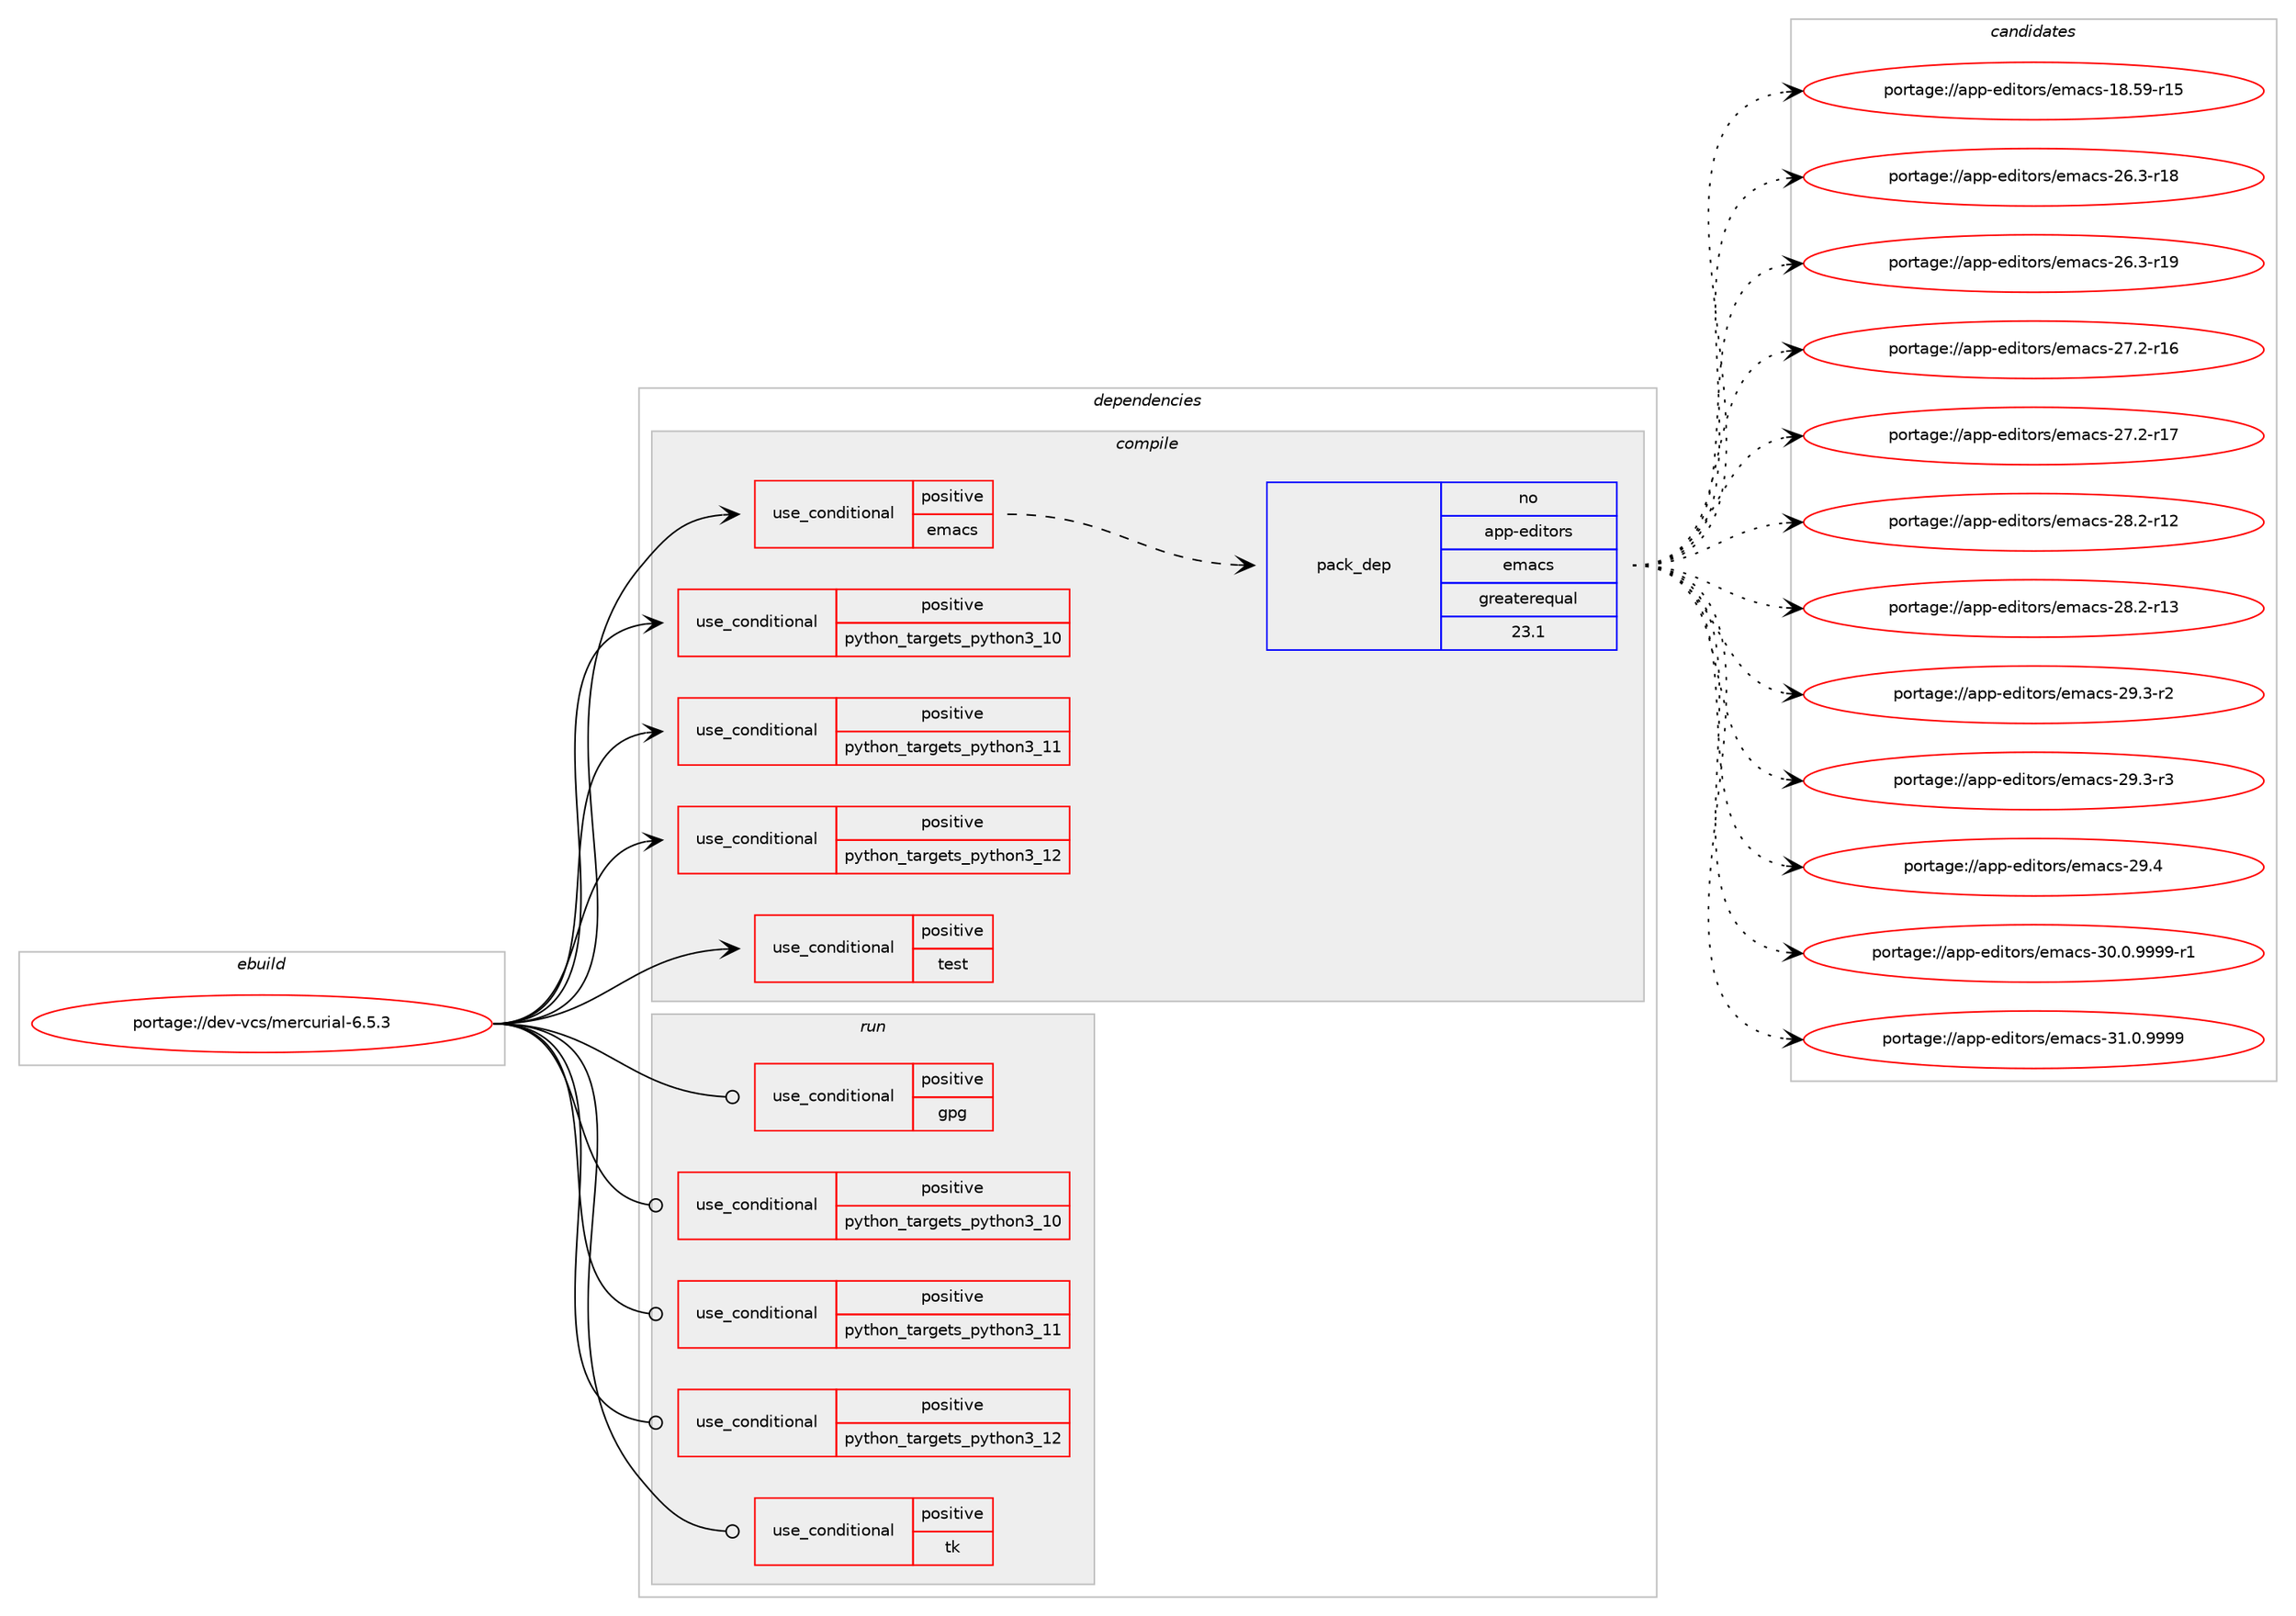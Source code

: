 digraph prolog {

# *************
# Graph options
# *************

newrank=true;
concentrate=true;
compound=true;
graph [rankdir=LR,fontname=Helvetica,fontsize=10,ranksep=1.5];#, ranksep=2.5, nodesep=0.2];
edge  [arrowhead=vee];
node  [fontname=Helvetica,fontsize=10];

# **********
# The ebuild
# **********

subgraph cluster_leftcol {
color=gray;
rank=same;
label=<<i>ebuild</i>>;
id [label="portage://dev-vcs/mercurial-6.5.3", color=red, width=4, href="../dev-vcs/mercurial-6.5.3.svg"];
}

# ****************
# The dependencies
# ****************

subgraph cluster_midcol {
color=gray;
label=<<i>dependencies</i>>;
subgraph cluster_compile {
fillcolor="#eeeeee";
style=filled;
label=<<i>compile</i>>;
subgraph cond61125 {
dependency113534 [label=<<TABLE BORDER="0" CELLBORDER="1" CELLSPACING="0" CELLPADDING="4"><TR><TD ROWSPAN="3" CELLPADDING="10">use_conditional</TD></TR><TR><TD>positive</TD></TR><TR><TD>emacs</TD></TR></TABLE>>, shape=none, color=red];
subgraph pack50965 {
dependency113535 [label=<<TABLE BORDER="0" CELLBORDER="1" CELLSPACING="0" CELLPADDING="4" WIDTH="220"><TR><TD ROWSPAN="6" CELLPADDING="30">pack_dep</TD></TR><TR><TD WIDTH="110">no</TD></TR><TR><TD>app-editors</TD></TR><TR><TD>emacs</TD></TR><TR><TD>greaterequal</TD></TR><TR><TD>23.1</TD></TR></TABLE>>, shape=none, color=blue];
}
dependency113534:e -> dependency113535:w [weight=20,style="dashed",arrowhead="vee"];
}
id:e -> dependency113534:w [weight=20,style="solid",arrowhead="vee"];
subgraph cond61126 {
dependency113536 [label=<<TABLE BORDER="0" CELLBORDER="1" CELLSPACING="0" CELLPADDING="4"><TR><TD ROWSPAN="3" CELLPADDING="10">use_conditional</TD></TR><TR><TD>positive</TD></TR><TR><TD>python_targets_python3_10</TD></TR></TABLE>>, shape=none, color=red];
# *** BEGIN UNKNOWN DEPENDENCY TYPE (TODO) ***
# dependency113536 -> package_dependency(portage://dev-vcs/mercurial-6.5.3,install,no,dev-lang,python,none,[,,],[slot(3.10)],[use(enable(threads),positive)])
# *** END UNKNOWN DEPENDENCY TYPE (TODO) ***

}
id:e -> dependency113536:w [weight=20,style="solid",arrowhead="vee"];
subgraph cond61127 {
dependency113537 [label=<<TABLE BORDER="0" CELLBORDER="1" CELLSPACING="0" CELLPADDING="4"><TR><TD ROWSPAN="3" CELLPADDING="10">use_conditional</TD></TR><TR><TD>positive</TD></TR><TR><TD>python_targets_python3_11</TD></TR></TABLE>>, shape=none, color=red];
# *** BEGIN UNKNOWN DEPENDENCY TYPE (TODO) ***
# dependency113537 -> package_dependency(portage://dev-vcs/mercurial-6.5.3,install,no,dev-lang,python,none,[,,],[slot(3.11)],[use(enable(threads),positive)])
# *** END UNKNOWN DEPENDENCY TYPE (TODO) ***

}
id:e -> dependency113537:w [weight=20,style="solid",arrowhead="vee"];
subgraph cond61128 {
dependency113538 [label=<<TABLE BORDER="0" CELLBORDER="1" CELLSPACING="0" CELLPADDING="4"><TR><TD ROWSPAN="3" CELLPADDING="10">use_conditional</TD></TR><TR><TD>positive</TD></TR><TR><TD>python_targets_python3_12</TD></TR></TABLE>>, shape=none, color=red];
# *** BEGIN UNKNOWN DEPENDENCY TYPE (TODO) ***
# dependency113538 -> package_dependency(portage://dev-vcs/mercurial-6.5.3,install,no,dev-lang,python,none,[,,],[slot(3.12)],[use(enable(threads),positive)])
# *** END UNKNOWN DEPENDENCY TYPE (TODO) ***

}
id:e -> dependency113538:w [weight=20,style="solid",arrowhead="vee"];
subgraph cond61129 {
dependency113539 [label=<<TABLE BORDER="0" CELLBORDER="1" CELLSPACING="0" CELLPADDING="4"><TR><TD ROWSPAN="3" CELLPADDING="10">use_conditional</TD></TR><TR><TD>positive</TD></TR><TR><TD>test</TD></TR></TABLE>>, shape=none, color=red];
# *** BEGIN UNKNOWN DEPENDENCY TYPE (TODO) ***
# dependency113539 -> package_dependency(portage://dev-vcs/mercurial-6.5.3,install,no,app-arch,unzip,none,[,,],[],[])
# *** END UNKNOWN DEPENDENCY TYPE (TODO) ***

# *** BEGIN UNKNOWN DEPENDENCY TYPE (TODO) ***
# dependency113539 -> package_dependency(portage://dev-vcs/mercurial-6.5.3,install,no,dev-python,pygments,none,[,,],[],[use(optenable(python_targets_python3_10),negative),use(optenable(python_targets_python3_11),negative),use(optenable(python_targets_python3_12),negative)])
# *** END UNKNOWN DEPENDENCY TYPE (TODO) ***

}
id:e -> dependency113539:w [weight=20,style="solid",arrowhead="vee"];
}
subgraph cluster_compileandrun {
fillcolor="#eeeeee";
style=filled;
label=<<i>compile and run</i>>;
}
subgraph cluster_run {
fillcolor="#eeeeee";
style=filled;
label=<<i>run</i>>;
subgraph cond61130 {
dependency113540 [label=<<TABLE BORDER="0" CELLBORDER="1" CELLSPACING="0" CELLPADDING="4"><TR><TD ROWSPAN="3" CELLPADDING="10">use_conditional</TD></TR><TR><TD>positive</TD></TR><TR><TD>gpg</TD></TR></TABLE>>, shape=none, color=red];
# *** BEGIN UNKNOWN DEPENDENCY TYPE (TODO) ***
# dependency113540 -> package_dependency(portage://dev-vcs/mercurial-6.5.3,run,no,app-crypt,gnupg,none,[,,],[],[])
# *** END UNKNOWN DEPENDENCY TYPE (TODO) ***

}
id:e -> dependency113540:w [weight=20,style="solid",arrowhead="odot"];
subgraph cond61131 {
dependency113541 [label=<<TABLE BORDER="0" CELLBORDER="1" CELLSPACING="0" CELLPADDING="4"><TR><TD ROWSPAN="3" CELLPADDING="10">use_conditional</TD></TR><TR><TD>positive</TD></TR><TR><TD>python_targets_python3_10</TD></TR></TABLE>>, shape=none, color=red];
# *** BEGIN UNKNOWN DEPENDENCY TYPE (TODO) ***
# dependency113541 -> package_dependency(portage://dev-vcs/mercurial-6.5.3,run,no,dev-lang,python,none,[,,],[slot(3.10)],[use(enable(threads),positive)])
# *** END UNKNOWN DEPENDENCY TYPE (TODO) ***

}
id:e -> dependency113541:w [weight=20,style="solid",arrowhead="odot"];
subgraph cond61132 {
dependency113542 [label=<<TABLE BORDER="0" CELLBORDER="1" CELLSPACING="0" CELLPADDING="4"><TR><TD ROWSPAN="3" CELLPADDING="10">use_conditional</TD></TR><TR><TD>positive</TD></TR><TR><TD>python_targets_python3_11</TD></TR></TABLE>>, shape=none, color=red];
# *** BEGIN UNKNOWN DEPENDENCY TYPE (TODO) ***
# dependency113542 -> package_dependency(portage://dev-vcs/mercurial-6.5.3,run,no,dev-lang,python,none,[,,],[slot(3.11)],[use(enable(threads),positive)])
# *** END UNKNOWN DEPENDENCY TYPE (TODO) ***

}
id:e -> dependency113542:w [weight=20,style="solid",arrowhead="odot"];
subgraph cond61133 {
dependency113543 [label=<<TABLE BORDER="0" CELLBORDER="1" CELLSPACING="0" CELLPADDING="4"><TR><TD ROWSPAN="3" CELLPADDING="10">use_conditional</TD></TR><TR><TD>positive</TD></TR><TR><TD>python_targets_python3_12</TD></TR></TABLE>>, shape=none, color=red];
# *** BEGIN UNKNOWN DEPENDENCY TYPE (TODO) ***
# dependency113543 -> package_dependency(portage://dev-vcs/mercurial-6.5.3,run,no,dev-lang,python,none,[,,],[slot(3.12)],[use(enable(threads),positive)])
# *** END UNKNOWN DEPENDENCY TYPE (TODO) ***

}
id:e -> dependency113543:w [weight=20,style="solid",arrowhead="odot"];
subgraph cond61134 {
dependency113544 [label=<<TABLE BORDER="0" CELLBORDER="1" CELLSPACING="0" CELLPADDING="4"><TR><TD ROWSPAN="3" CELLPADDING="10">use_conditional</TD></TR><TR><TD>positive</TD></TR><TR><TD>tk</TD></TR></TABLE>>, shape=none, color=red];
# *** BEGIN UNKNOWN DEPENDENCY TYPE (TODO) ***
# dependency113544 -> package_dependency(portage://dev-vcs/mercurial-6.5.3,run,no,dev-lang,tk,none,[,,],[],[])
# *** END UNKNOWN DEPENDENCY TYPE (TODO) ***

}
id:e -> dependency113544:w [weight=20,style="solid",arrowhead="odot"];
# *** BEGIN UNKNOWN DEPENDENCY TYPE (TODO) ***
# id -> package_dependency(portage://dev-vcs/mercurial-6.5.3,run,no,app-misc,ca-certificates,none,[,,],[],[])
# *** END UNKNOWN DEPENDENCY TYPE (TODO) ***

}
}

# **************
# The candidates
# **************

subgraph cluster_choices {
rank=same;
color=gray;
label=<<i>candidates</i>>;

subgraph choice50965 {
color=black;
nodesep=1;
choice9711211245101100105116111114115471011099799115454956465357451144953 [label="portage://app-editors/emacs-18.59-r15", color=red, width=4,href="../app-editors/emacs-18.59-r15.svg"];
choice97112112451011001051161111141154710110997991154550544651451144956 [label="portage://app-editors/emacs-26.3-r18", color=red, width=4,href="../app-editors/emacs-26.3-r18.svg"];
choice97112112451011001051161111141154710110997991154550544651451144957 [label="portage://app-editors/emacs-26.3-r19", color=red, width=4,href="../app-editors/emacs-26.3-r19.svg"];
choice97112112451011001051161111141154710110997991154550554650451144954 [label="portage://app-editors/emacs-27.2-r16", color=red, width=4,href="../app-editors/emacs-27.2-r16.svg"];
choice97112112451011001051161111141154710110997991154550554650451144955 [label="portage://app-editors/emacs-27.2-r17", color=red, width=4,href="../app-editors/emacs-27.2-r17.svg"];
choice97112112451011001051161111141154710110997991154550564650451144950 [label="portage://app-editors/emacs-28.2-r12", color=red, width=4,href="../app-editors/emacs-28.2-r12.svg"];
choice97112112451011001051161111141154710110997991154550564650451144951 [label="portage://app-editors/emacs-28.2-r13", color=red, width=4,href="../app-editors/emacs-28.2-r13.svg"];
choice971121124510110010511611111411547101109979911545505746514511450 [label="portage://app-editors/emacs-29.3-r2", color=red, width=4,href="../app-editors/emacs-29.3-r2.svg"];
choice971121124510110010511611111411547101109979911545505746514511451 [label="portage://app-editors/emacs-29.3-r3", color=red, width=4,href="../app-editors/emacs-29.3-r3.svg"];
choice97112112451011001051161111141154710110997991154550574652 [label="portage://app-editors/emacs-29.4", color=red, width=4,href="../app-editors/emacs-29.4.svg"];
choice9711211245101100105116111114115471011099799115455148464846575757574511449 [label="portage://app-editors/emacs-30.0.9999-r1", color=red, width=4,href="../app-editors/emacs-30.0.9999-r1.svg"];
choice971121124510110010511611111411547101109979911545514946484657575757 [label="portage://app-editors/emacs-31.0.9999", color=red, width=4,href="../app-editors/emacs-31.0.9999.svg"];
dependency113535:e -> choice9711211245101100105116111114115471011099799115454956465357451144953:w [style=dotted,weight="100"];
dependency113535:e -> choice97112112451011001051161111141154710110997991154550544651451144956:w [style=dotted,weight="100"];
dependency113535:e -> choice97112112451011001051161111141154710110997991154550544651451144957:w [style=dotted,weight="100"];
dependency113535:e -> choice97112112451011001051161111141154710110997991154550554650451144954:w [style=dotted,weight="100"];
dependency113535:e -> choice97112112451011001051161111141154710110997991154550554650451144955:w [style=dotted,weight="100"];
dependency113535:e -> choice97112112451011001051161111141154710110997991154550564650451144950:w [style=dotted,weight="100"];
dependency113535:e -> choice97112112451011001051161111141154710110997991154550564650451144951:w [style=dotted,weight="100"];
dependency113535:e -> choice971121124510110010511611111411547101109979911545505746514511450:w [style=dotted,weight="100"];
dependency113535:e -> choice971121124510110010511611111411547101109979911545505746514511451:w [style=dotted,weight="100"];
dependency113535:e -> choice97112112451011001051161111141154710110997991154550574652:w [style=dotted,weight="100"];
dependency113535:e -> choice9711211245101100105116111114115471011099799115455148464846575757574511449:w [style=dotted,weight="100"];
dependency113535:e -> choice971121124510110010511611111411547101109979911545514946484657575757:w [style=dotted,weight="100"];
}
}

}
